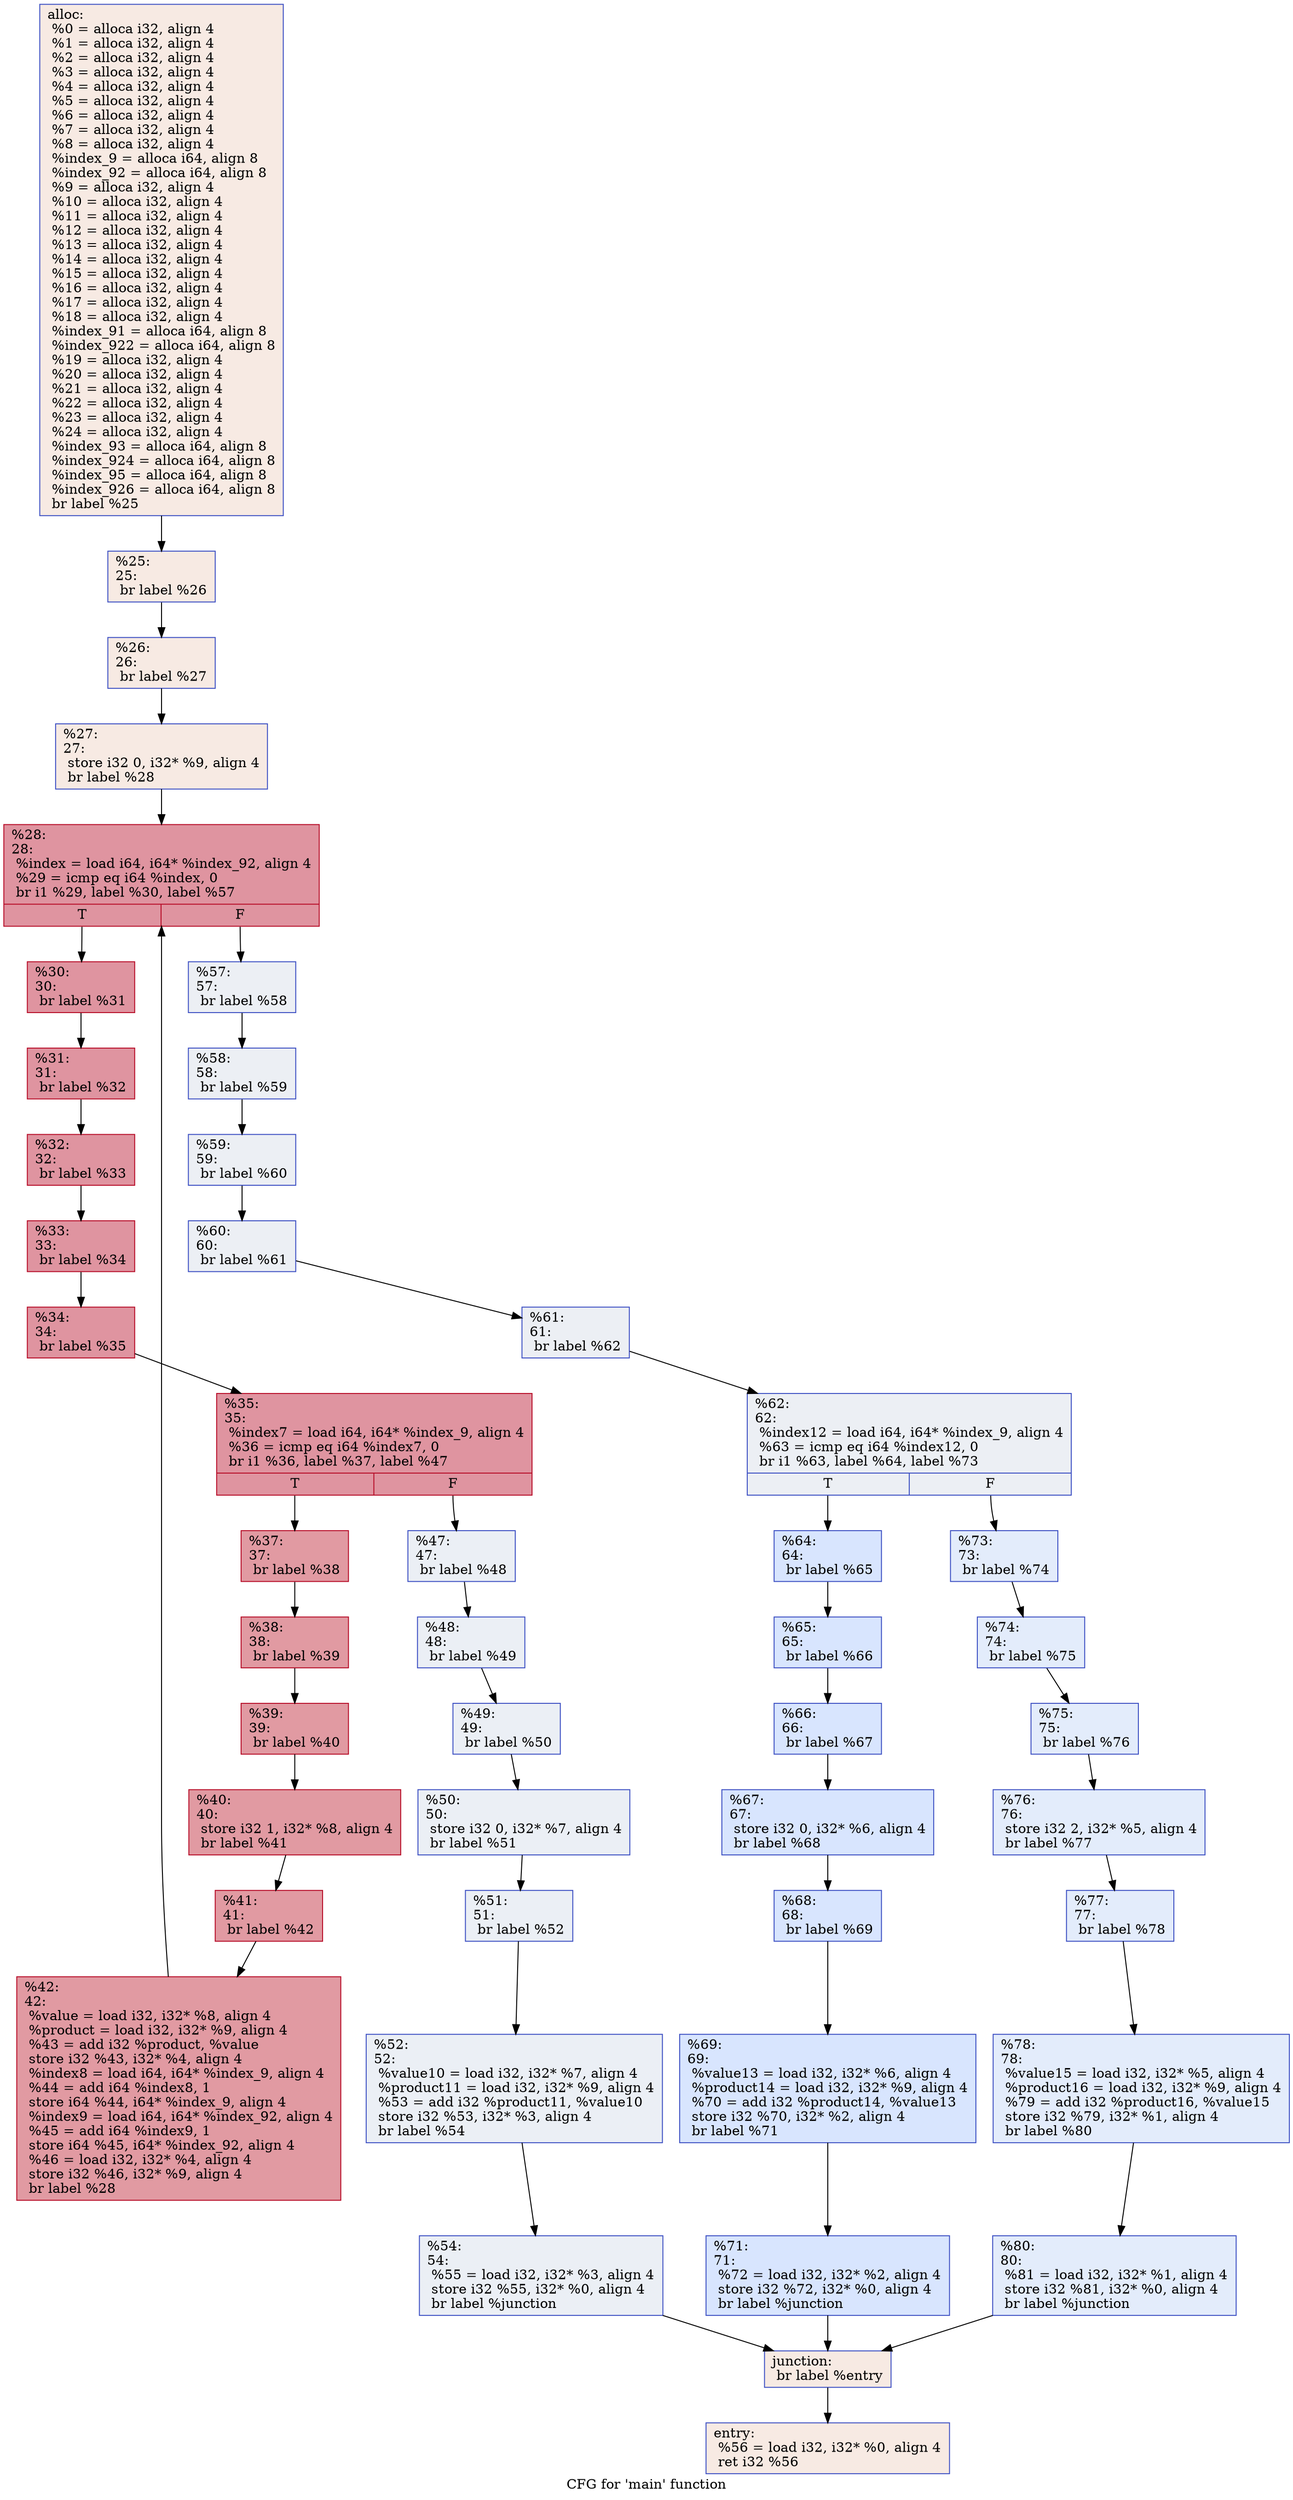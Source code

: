 digraph "CFG for 'main' function" {
	label="CFG for 'main' function";

	Node0x56149749eb10 [shape=record,color="#3d50c3ff", style=filled, fillcolor="#eed0c070",label="{alloc:\l  %0 = alloca i32, align 4\l  %1 = alloca i32, align 4\l  %2 = alloca i32, align 4\l  %3 = alloca i32, align 4\l  %4 = alloca i32, align 4\l  %5 = alloca i32, align 4\l  %6 = alloca i32, align 4\l  %7 = alloca i32, align 4\l  %8 = alloca i32, align 4\l  %index_9 = alloca i64, align 8\l  %index_92 = alloca i64, align 8\l  %9 = alloca i32, align 4\l  %10 = alloca i32, align 4\l  %11 = alloca i32, align 4\l  %12 = alloca i32, align 4\l  %13 = alloca i32, align 4\l  %14 = alloca i32, align 4\l  %15 = alloca i32, align 4\l  %16 = alloca i32, align 4\l  %17 = alloca i32, align 4\l  %18 = alloca i32, align 4\l  %index_91 = alloca i64, align 8\l  %index_922 = alloca i64, align 8\l  %19 = alloca i32, align 4\l  %20 = alloca i32, align 4\l  %21 = alloca i32, align 4\l  %22 = alloca i32, align 4\l  %23 = alloca i32, align 4\l  %24 = alloca i32, align 4\l  %index_93 = alloca i64, align 8\l  %index_924 = alloca i64, align 8\l  %index_95 = alloca i64, align 8\l  %index_926 = alloca i64, align 8\l  br label %25\l}"];
	Node0x56149749eb10 -> Node0x5614974af540;
	Node0x5614974af540 [shape=record,color="#3d50c3ff", style=filled, fillcolor="#eed0c070",label="{%25:\l25:                                               \l  br label %26\l}"];
	Node0x5614974af540 -> Node0x5614974cea90;
	Node0x5614974cea90 [shape=record,color="#3d50c3ff", style=filled, fillcolor="#eed0c070",label="{%26:\l26:                                               \l  br label %27\l}"];
	Node0x5614974cea90 -> Node0x5614974caf90;
	Node0x5614974caf90 [shape=record,color="#3d50c3ff", style=filled, fillcolor="#eed0c070",label="{%27:\l27:                                               \l  store i32 0, i32* %9, align 4\l  br label %28\l}"];
	Node0x5614974caf90 -> Node0x5614974f9e90;
	Node0x5614974f9e90 [shape=record,color="#b70d28ff", style=filled, fillcolor="#b70d2870",label="{%28:\l28:                                               \l  %index = load i64, i64* %index_92, align 4\l  %29 = icmp eq i64 %index, 0\l  br i1 %29, label %30, label %57\l|{<s0>T|<s1>F}}"];
	Node0x5614974f9e90:s0 -> Node0x5614974fa250;
	Node0x5614974f9e90:s1 -> Node0x5614974fa2a0;
	Node0x5614974fa250 [shape=record,color="#b70d28ff", style=filled, fillcolor="#b70d2870",label="{%30:\l30:                                               \l  br label %31\l}"];
	Node0x5614974fa250 -> Node0x5614974d48f0;
	Node0x5614974d48f0 [shape=record,color="#b70d28ff", style=filled, fillcolor="#b70d2870",label="{%31:\l31:                                               \l  br label %32\l}"];
	Node0x5614974d48f0 -> Node0x5614974d4b00;
	Node0x5614974d4b00 [shape=record,color="#b70d28ff", style=filled, fillcolor="#b70d2870",label="{%32:\l32:                                               \l  br label %33\l}"];
	Node0x5614974d4b00 -> Node0x5614974db470;
	Node0x5614974db470 [shape=record,color="#b70d28ff", style=filled, fillcolor="#b70d2870",label="{%33:\l33:                                               \l  br label %34\l}"];
	Node0x5614974db470 -> Node0x5614974f0090;
	Node0x5614974f0090 [shape=record,color="#b70d28ff", style=filled, fillcolor="#b70d2870",label="{%34:\l34:                                               \l  br label %35\l}"];
	Node0x5614974f0090 -> Node0x5614974f15b0;
	Node0x5614974f15b0 [shape=record,color="#b70d28ff", style=filled, fillcolor="#b70d2870",label="{%35:\l35:                                               \l  %index7 = load i64, i64* %index_9, align 4\l  %36 = icmp eq i64 %index7, 0\l  br i1 %36, label %37, label %47\l|{<s0>T|<s1>F}}"];
	Node0x5614974f15b0:s0 -> Node0x5614974f18c0;
	Node0x5614974f15b0:s1 -> Node0x5614974f1910;
	Node0x5614974f18c0 [shape=record,color="#b70d28ff", style=filled, fillcolor="#bb1b2c70",label="{%37:\l37:                                               \l  br label %38\l}"];
	Node0x5614974f18c0 -> Node0x5614974e0010;
	Node0x5614974e0010 [shape=record,color="#b70d28ff", style=filled, fillcolor="#bb1b2c70",label="{%38:\l38:                                               \l  br label %39\l}"];
	Node0x5614974e0010 -> Node0x5614974e0220;
	Node0x5614974e0220 [shape=record,color="#b70d28ff", style=filled, fillcolor="#bb1b2c70",label="{%39:\l39:                                               \l  br label %40\l}"];
	Node0x5614974e0220 -> Node0x5614974f9970;
	Node0x5614974f9970 [shape=record,color="#b70d28ff", style=filled, fillcolor="#bb1b2c70",label="{%40:\l40:                                               \l  store i32 1, i32* %8, align 4\l  br label %41\l}"];
	Node0x5614974f9970 -> Node0x5614974f9920;
	Node0x5614974f9920 [shape=record,color="#b70d28ff", style=filled, fillcolor="#bb1b2c70",label="{%41:\l41:                                               \l  br label %42\l}"];
	Node0x5614974f9920 -> Node0x5614974e9100;
	Node0x5614974e9100 [shape=record,color="#b70d28ff", style=filled, fillcolor="#bb1b2c70",label="{%42:\l42:                                               \l  %value = load i32, i32* %8, align 4\l  %product = load i32, i32* %9, align 4\l  %43 = add i32 %product, %value\l  store i32 %43, i32* %4, align 4\l  %index8 = load i64, i64* %index_9, align 4\l  %44 = add i64 %index8, 1\l  store i64 %44, i64* %index_9, align 4\l  %index9 = load i64, i64* %index_92, align 4\l  %45 = add i64 %index9, 1\l  store i64 %45, i64* %index_92, align 4\l  %46 = load i32, i32* %4, align 4\l  store i32 %46, i32* %9, align 4\l  br label %28\l}"];
	Node0x5614974e9100 -> Node0x5614974f9e90;
	Node0x5614974f1910 [shape=record,color="#3d50c3ff", style=filled, fillcolor="#d1dae970",label="{%47:\l47:                                               \l  br label %48\l}"];
	Node0x5614974f1910 -> Node0x5614974e0270;
	Node0x5614974e0270 [shape=record,color="#3d50c3ff", style=filled, fillcolor="#d1dae970",label="{%48:\l48:                                               \l  br label %49\l}"];
	Node0x5614974e0270 -> Node0x5614974e0a60;
	Node0x5614974e0a60 [shape=record,color="#3d50c3ff", style=filled, fillcolor="#d1dae970",label="{%49:\l49:                                               \l  br label %50\l}"];
	Node0x5614974e0a60 -> Node0x5614974aaba0;
	Node0x5614974aaba0 [shape=record,color="#3d50c3ff", style=filled, fillcolor="#d1dae970",label="{%50:\l50:                                               \l  store i32 0, i32* %7, align 4\l  br label %51\l}"];
	Node0x5614974aaba0 -> Node0x5614974aabf0;
	Node0x5614974aabf0 [shape=record,color="#3d50c3ff", style=filled, fillcolor="#d1dae970",label="{%51:\l51:                                               \l  br label %52\l}"];
	Node0x5614974aabf0 -> Node0x5614974ea500;
	Node0x5614974ea500 [shape=record,color="#3d50c3ff", style=filled, fillcolor="#d1dae970",label="{%52:\l52:                                               \l  %value10 = load i32, i32* %7, align 4\l  %product11 = load i32, i32* %9, align 4\l  %53 = add i32 %product11, %value10\l  store i32 %53, i32* %3, align 4\l  br label %54\l}"];
	Node0x5614974ea500 -> Node0x5614974ac080;
	Node0x5614974ac080 [shape=record,color="#3d50c3ff", style=filled, fillcolor="#d1dae970",label="{%54:\l54:                                               \l  %55 = load i32, i32* %3, align 4\l  store i32 %55, i32* %0, align 4\l  br label %junction\l}"];
	Node0x5614974ac080 -> Node0x5614974aeaf0;
	Node0x5614974aeaf0 [shape=record,color="#3d50c3ff", style=filled, fillcolor="#eed0c070",label="{junction:                                         \l  br label %entry\l}"];
	Node0x5614974aeaf0 -> Node0x5614974fbb20;
	Node0x5614974fbb20 [shape=record,color="#3d50c3ff", style=filled, fillcolor="#eed0c070",label="{entry:                                            \l  %56 = load i32, i32* %0, align 4\l  ret i32 %56\l}"];
	Node0x5614974fa2a0 [shape=record,color="#3d50c3ff", style=filled, fillcolor="#d4dbe670",label="{%57:\l57:                                               \l  br label %58\l}"];
	Node0x5614974fa2a0 -> Node0x5614974d4b50;
	Node0x5614974d4b50 [shape=record,color="#3d50c3ff", style=filled, fillcolor="#d4dbe670",label="{%58:\l58:                                               \l  br label %59\l}"];
	Node0x5614974d4b50 -> Node0x5614974d5340;
	Node0x5614974d5340 [shape=record,color="#3d50c3ff", style=filled, fillcolor="#d4dbe670",label="{%59:\l59:                                               \l  br label %60\l}"];
	Node0x5614974d5340 -> Node0x5614974cc500;
	Node0x5614974cc500 [shape=record,color="#3d50c3ff", style=filled, fillcolor="#d4dbe670",label="{%60:\l60:                                               \l  br label %61\l}"];
	Node0x5614974cc500 -> Node0x5614974cccb0;
	Node0x5614974cccb0 [shape=record,color="#3d50c3ff", style=filled, fillcolor="#d4dbe670",label="{%61:\l61:                                               \l  br label %62\l}"];
	Node0x5614974cccb0 -> Node0x5614974b2300;
	Node0x5614974b2300 [shape=record,color="#3d50c3ff", style=filled, fillcolor="#d4dbe670",label="{%62:\l62:                                               \l  %index12 = load i64, i64* %index_9, align 4\l  %63 = icmp eq i64 %index12, 0\l  br i1 %63, label %64, label %73\l|{<s0>T|<s1>F}}"];
	Node0x5614974b2300:s0 -> Node0x5614974b2610;
	Node0x5614974b2300:s1 -> Node0x5614974b2660;
	Node0x5614974b2610 [shape=record,color="#3d50c3ff", style=filled, fillcolor="#a7c5fe70",label="{%64:\l64:                                               \l  br label %65\l}"];
	Node0x5614974b2610 -> Node0x5614974a9ef0;
	Node0x5614974a9ef0 [shape=record,color="#3d50c3ff", style=filled, fillcolor="#a7c5fe70",label="{%65:\l65:                                               \l  br label %66\l}"];
	Node0x5614974a9ef0 -> Node0x5614974aa100;
	Node0x5614974aa100 [shape=record,color="#3d50c3ff", style=filled, fillcolor="#a7c5fe70",label="{%66:\l66:                                               \l  br label %67\l}"];
	Node0x5614974aa100 -> Node0x5614974ab970;
	Node0x5614974ab970 [shape=record,color="#3d50c3ff", style=filled, fillcolor="#a7c5fe70",label="{%67:\l67:                                               \l  store i32 0, i32* %6, align 4\l  br label %68\l}"];
	Node0x5614974ab970 -> Node0x5614974aba60;
	Node0x5614974aba60 [shape=record,color="#3d50c3ff", style=filled, fillcolor="#a7c5fe70",label="{%68:\l68:                                               \l  br label %69\l}"];
	Node0x5614974aba60 -> Node0x5614974aea50;
	Node0x5614974aea50 [shape=record,color="#3d50c3ff", style=filled, fillcolor="#a7c5fe70",label="{%69:\l69:                                               \l  %value13 = load i32, i32* %6, align 4\l  %product14 = load i32, i32* %9, align 4\l  %70 = add i32 %product14, %value13\l  store i32 %70, i32* %2, align 4\l  br label %71\l}"];
	Node0x5614974aea50 -> Node0x5614974aeaa0;
	Node0x5614974aeaa0 [shape=record,color="#3d50c3ff", style=filled, fillcolor="#a7c5fe70",label="{%71:\l71:                                               \l  %72 = load i32, i32* %2, align 4\l  store i32 %72, i32* %0, align 4\l  br label %junction\l}"];
	Node0x5614974aeaa0 -> Node0x5614974aeaf0;
	Node0x5614974b2660 [shape=record,color="#3d50c3ff", style=filled, fillcolor="#bfd3f670",label="{%73:\l73:                                               \l  br label %74\l}"];
	Node0x5614974b2660 -> Node0x5614974aa150;
	Node0x5614974aa150 [shape=record,color="#3d50c3ff", style=filled, fillcolor="#bfd3f670",label="{%74:\l74:                                               \l  br label %75\l}"];
	Node0x5614974aa150 -> Node0x5614974aa940;
	Node0x5614974aa940 [shape=record,color="#3d50c3ff", style=filled, fillcolor="#bfd3f670",label="{%75:\l75:                                               \l  br label %76\l}"];
	Node0x5614974aa940 -> Node0x5614974b27d0;
	Node0x5614974b27d0 [shape=record,color="#3d50c3ff", style=filled, fillcolor="#bfd3f670",label="{%76:\l76:                                               \l  store i32 2, i32* %5, align 4\l  br label %77\l}"];
	Node0x5614974b27d0 -> Node0x5614974ac0d0;
	Node0x5614974ac0d0 [shape=record,color="#3d50c3ff", style=filled, fillcolor="#bfd3f670",label="{%77:\l77:                                               \l  br label %78\l}"];
	Node0x5614974ac0d0 -> Node0x5614974ab9c0;
	Node0x5614974ab9c0 [shape=record,color="#3d50c3ff", style=filled, fillcolor="#bfd3f670",label="{%78:\l78:                                               \l  %value15 = load i32, i32* %5, align 4\l  %product16 = load i32, i32* %9, align 4\l  %79 = add i32 %product16, %value15\l  store i32 %79, i32* %1, align 4\l  br label %80\l}"];
	Node0x5614974ab9c0 -> Node0x5614974af330;
	Node0x5614974af330 [shape=record,color="#3d50c3ff", style=filled, fillcolor="#bfd3f670",label="{%80:\l80:                                               \l  %81 = load i32, i32* %1, align 4\l  store i32 %81, i32* %0, align 4\l  br label %junction\l}"];
	Node0x5614974af330 -> Node0x5614974aeaf0;
}
